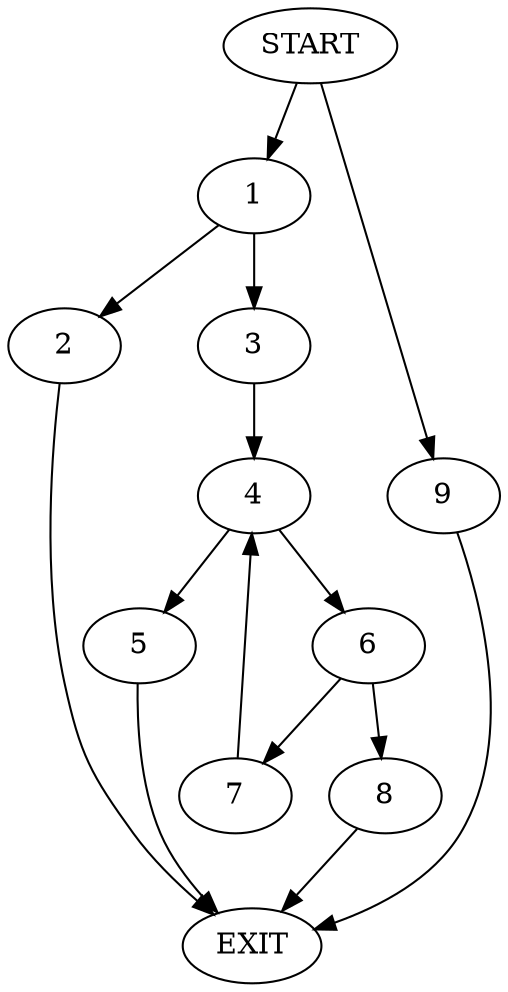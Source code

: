 digraph {
0 [label="START"]
10 [label="EXIT"]
0 -> 1
1 -> 2
1 -> 3
3 -> 4
2 -> 10
4 -> 5
4 -> 6
5 -> 10
6 -> 7
6 -> 8
7 -> 4
8 -> 10
0 -> 9
9 -> 10
}
